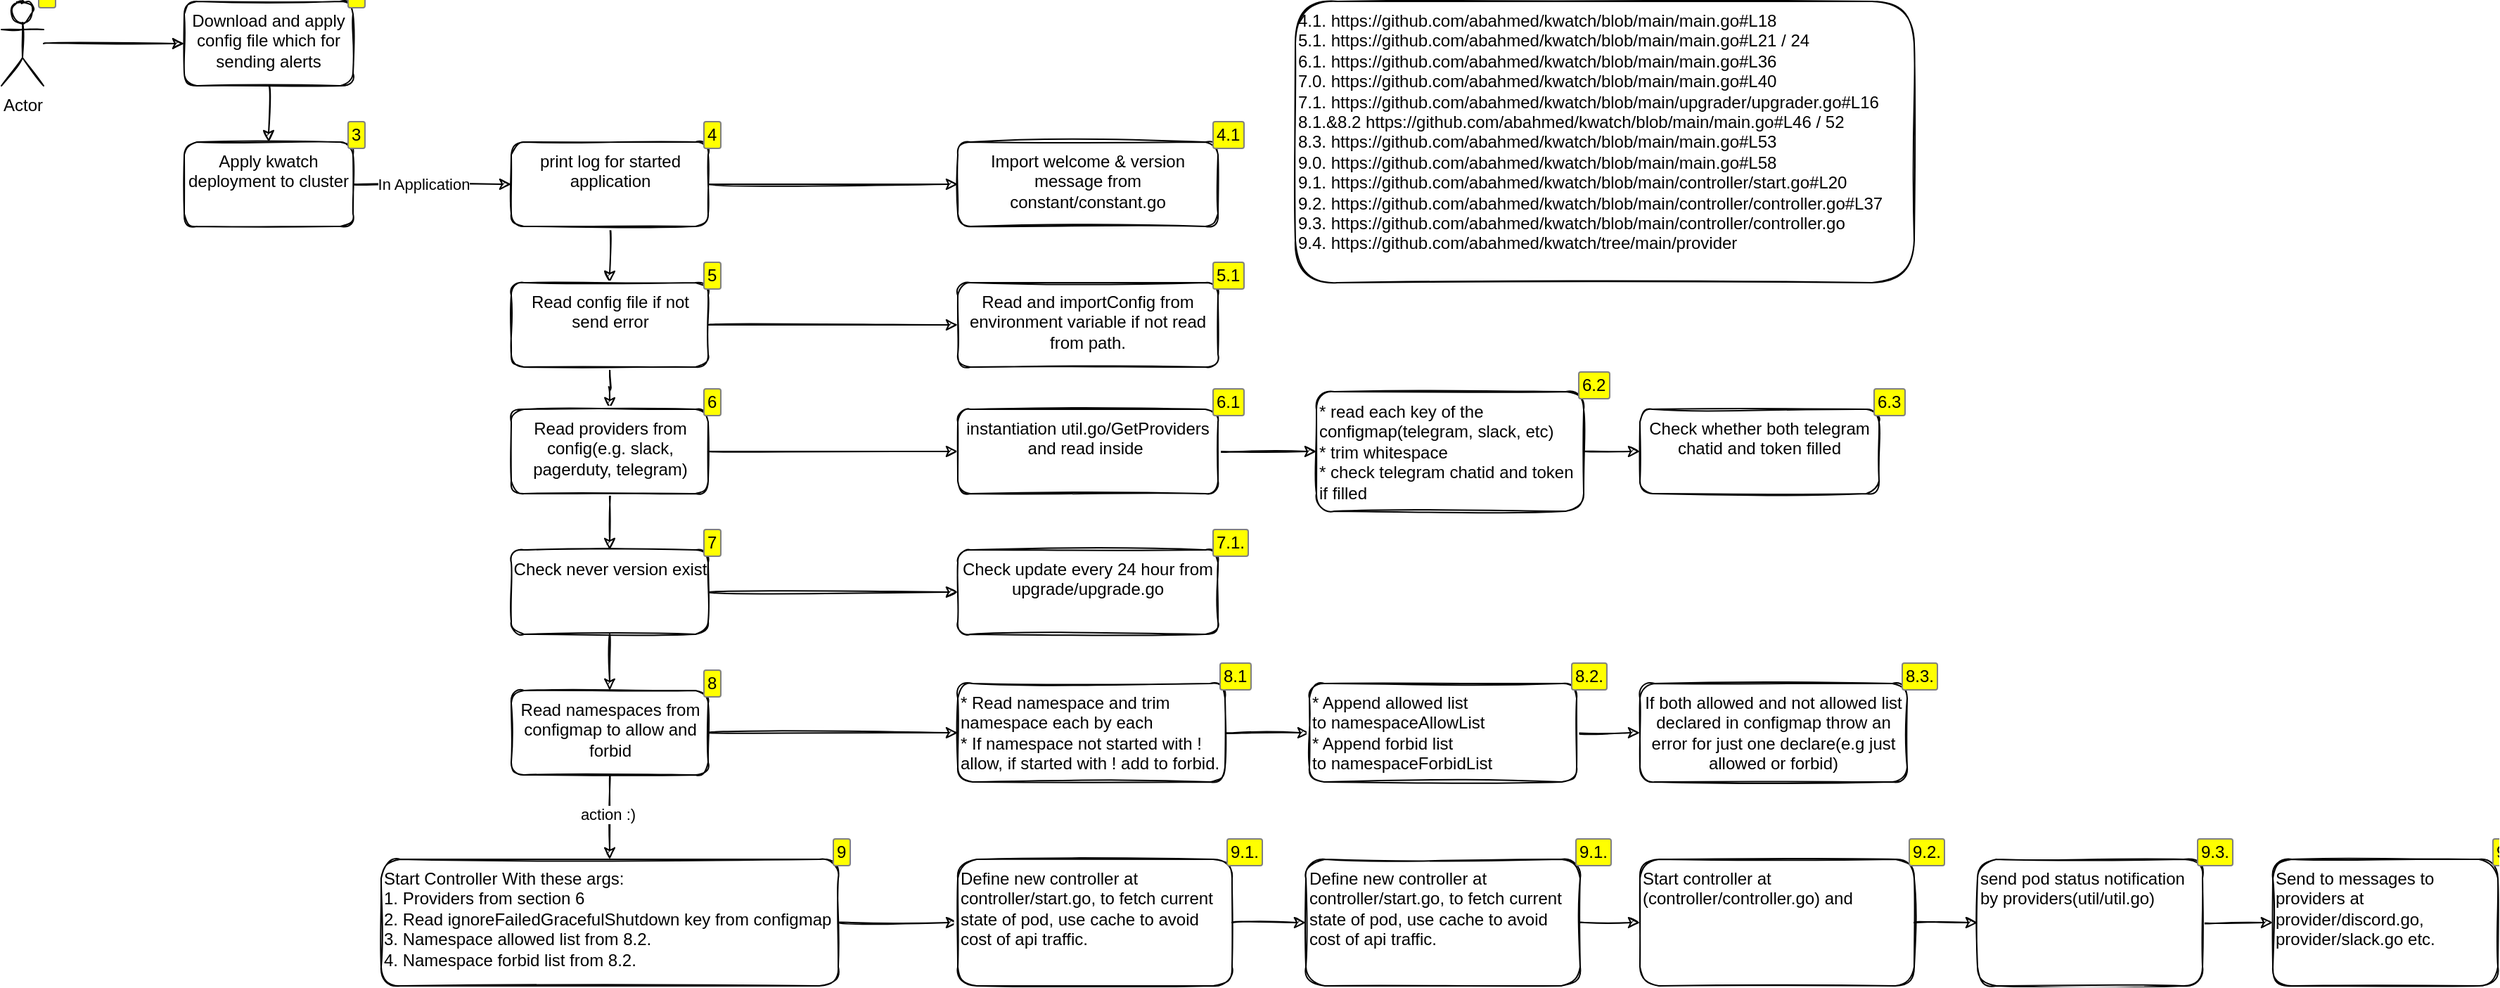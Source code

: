 <mxfile version="17.2.4" type="device"><diagram id="rtxyD3SvBm9xkl8LxCXG" name="kwatch"><mxGraphModel dx="1092" dy="965" grid="1" gridSize="10" guides="1" tooltips="1" connect="1" arrows="1" fold="1" page="1" pageScale="1" pageWidth="1100" pageHeight="850" background="none" math="0" shadow="0"><root><mxCell id="0"/><mxCell id="1" parent="0"/><mxCell id="a-D08xEqYMZtWzxCXRkJ-1" value="" style="edgeStyle=orthogonalEdgeStyle;rounded=1;orthogonalLoop=1;jettySize=auto;html=1;sketch=1;curved=1;" parent="1" source="a-D08xEqYMZtWzxCXRkJ-2" target="a-D08xEqYMZtWzxCXRkJ-4" edge="1"><mxGeometry relative="1" as="geometry"/></mxCell><mxCell id="a-D08xEqYMZtWzxCXRkJ-2" value="Actor" style="shape=umlActor;verticalLabelPosition=bottom;verticalAlign=top;html=1;outlineConnect=0;enumerate=1;sketch=1;rounded=1;" parent="1" vertex="1"><mxGeometry x="30" y="40" width="30" height="60" as="geometry"/></mxCell><mxCell id="a-D08xEqYMZtWzxCXRkJ-3" value="" style="edgeStyle=orthogonalEdgeStyle;rounded=1;orthogonalLoop=1;jettySize=auto;html=1;sketch=1;curved=1;" parent="1" source="a-D08xEqYMZtWzxCXRkJ-4" target="a-D08xEqYMZtWzxCXRkJ-7" edge="1"><mxGeometry relative="1" as="geometry"/></mxCell><mxCell id="a-D08xEqYMZtWzxCXRkJ-4" value="Download and apply config file which for sending alerts" style="whiteSpace=wrap;html=1;verticalAlign=top;enumerate=1;sketch=1;rounded=1;" parent="1" vertex="1"><mxGeometry x="160" y="40" width="120" height="60" as="geometry"/></mxCell><mxCell id="a-D08xEqYMZtWzxCXRkJ-5" value="" style="edgeStyle=orthogonalEdgeStyle;rounded=1;orthogonalLoop=1;jettySize=auto;html=1;sketch=1;curved=1;" parent="1" source="a-D08xEqYMZtWzxCXRkJ-7" target="a-D08xEqYMZtWzxCXRkJ-10" edge="1"><mxGeometry relative="1" as="geometry"/></mxCell><object label="In Application" placeholders="1" tooltip="asdasd" id="a-D08xEqYMZtWzxCXRkJ-6"><mxCell style="edgeLabel;html=1;align=center;verticalAlign=middle;resizable=0;points=[];labelBorderColor=none;enumerate=0;enumerateValue=6;comic=0;jiggle=5;sketch=1;rounded=1;" parent="a-D08xEqYMZtWzxCXRkJ-5" vertex="1" connectable="0"><mxGeometry x="-0.118" relative="1" as="geometry"><mxPoint as="offset"/></mxGeometry></mxCell></object><mxCell id="a-D08xEqYMZtWzxCXRkJ-7" value="Apply kwatch deployment to cluster" style="whiteSpace=wrap;html=1;verticalAlign=top;enumerate=1;sketch=1;rounded=1;" parent="1" vertex="1"><mxGeometry x="160" y="140" width="120" height="60" as="geometry"/></mxCell><mxCell id="a-D08xEqYMZtWzxCXRkJ-8" value="" style="edgeStyle=orthogonalEdgeStyle;rounded=1;orthogonalLoop=1;jettySize=auto;html=1;sketch=1;curved=1;" parent="1" source="a-D08xEqYMZtWzxCXRkJ-10" target="a-D08xEqYMZtWzxCXRkJ-13" edge="1"><mxGeometry relative="1" as="geometry"/></mxCell><mxCell id="a-D08xEqYMZtWzxCXRkJ-9" value="" style="edgeStyle=orthogonalEdgeStyle;rounded=1;orthogonalLoop=1;jettySize=auto;html=1;sketch=1;curved=1;" parent="1" source="a-D08xEqYMZtWzxCXRkJ-10" target="a-D08xEqYMZtWzxCXRkJ-23" edge="1"><mxGeometry relative="1" as="geometry"/></mxCell><mxCell id="a-D08xEqYMZtWzxCXRkJ-10" value="print log for started application" style="whiteSpace=wrap;html=1;verticalAlign=top;treeMoving=1;enumerate=1;sketch=1;rounded=1;" parent="1" vertex="1"><mxGeometry x="392.5" y="140" width="140" height="60" as="geometry"/></mxCell><mxCell id="a-D08xEqYMZtWzxCXRkJ-11" value="" style="edgeStyle=orthogonalEdgeStyle;rounded=1;orthogonalLoop=1;jettySize=auto;html=1;sketch=1;curved=1;" parent="1" source="a-D08xEqYMZtWzxCXRkJ-13" target="a-D08xEqYMZtWzxCXRkJ-16" edge="1"><mxGeometry relative="1" as="geometry"/></mxCell><mxCell id="a-D08xEqYMZtWzxCXRkJ-12" value="" style="edgeStyle=orthogonalEdgeStyle;rounded=1;orthogonalLoop=1;jettySize=auto;html=1;sketch=1;curved=1;" parent="1" source="a-D08xEqYMZtWzxCXRkJ-13" target="a-D08xEqYMZtWzxCXRkJ-22" edge="1"><mxGeometry relative="1" as="geometry"/></mxCell><mxCell id="a-D08xEqYMZtWzxCXRkJ-13" value="Read config file if not send error" style="whiteSpace=wrap;html=1;verticalAlign=top;treeMoving=1;enumerate=1;sketch=1;rounded=1;" parent="1" vertex="1"><mxGeometry x="392.5" y="240" width="140" height="60" as="geometry"/></mxCell><mxCell id="a-D08xEqYMZtWzxCXRkJ-14" value="" style="edgeStyle=orthogonalEdgeStyle;rounded=1;orthogonalLoop=1;jettySize=auto;html=1;sketch=1;curved=1;" parent="1" source="a-D08xEqYMZtWzxCXRkJ-16" target="a-D08xEqYMZtWzxCXRkJ-19" edge="1"><mxGeometry relative="1" as="geometry"/></mxCell><mxCell id="a-D08xEqYMZtWzxCXRkJ-15" value="" style="edgeStyle=orthogonalEdgeStyle;rounded=1;orthogonalLoop=1;jettySize=auto;html=1;sketch=1;curved=1;" parent="1" source="a-D08xEqYMZtWzxCXRkJ-16" target="a-D08xEqYMZtWzxCXRkJ-21" edge="1"><mxGeometry relative="1" as="geometry"/></mxCell><mxCell id="a-D08xEqYMZtWzxCXRkJ-16" value="Read providers from config(e.g. slack, pagerduty, telegram)" style="whiteSpace=wrap;html=1;verticalAlign=top;treeMoving=1;enumerate=1;sketch=1;rounded=1;" parent="1" vertex="1"><mxGeometry x="392.5" y="330" width="140" height="60" as="geometry"/></mxCell><mxCell id="a-D08xEqYMZtWzxCXRkJ-17" value="" style="edgeStyle=orthogonalEdgeStyle;rounded=1;orthogonalLoop=1;jettySize=auto;html=1;sketch=1;curved=1;" parent="1" source="a-D08xEqYMZtWzxCXRkJ-19" target="a-D08xEqYMZtWzxCXRkJ-28" edge="1"><mxGeometry relative="1" as="geometry"/></mxCell><mxCell id="a-D08xEqYMZtWzxCXRkJ-18" value="" style="edgeStyle=orthogonalEdgeStyle;rounded=1;orthogonalLoop=1;jettySize=auto;html=1;sketch=1;curved=1;" parent="1" source="a-D08xEqYMZtWzxCXRkJ-19" target="a-D08xEqYMZtWzxCXRkJ-32" edge="1"><mxGeometry relative="1" as="geometry"/></mxCell><mxCell id="a-D08xEqYMZtWzxCXRkJ-19" value="Check never version exist" style="whiteSpace=wrap;html=1;verticalAlign=top;treeMoving=1;enumerate=1;sketch=1;rounded=1;" parent="1" vertex="1"><mxGeometry x="392.5" y="430" width="140" height="60" as="geometry"/></mxCell><mxCell id="a-D08xEqYMZtWzxCXRkJ-20" value="" style="edgeStyle=orthogonalEdgeStyle;rounded=1;orthogonalLoop=1;jettySize=auto;html=1;sketch=1;curved=1;" parent="1" source="a-D08xEqYMZtWzxCXRkJ-21" target="a-D08xEqYMZtWzxCXRkJ-26" edge="1"><mxGeometry relative="1" as="geometry"/></mxCell><mxCell id="a-D08xEqYMZtWzxCXRkJ-21" value="instantiation util.go/GetProviders and read inside&amp;nbsp;" style="whiteSpace=wrap;html=1;verticalAlign=top;treeMoving=1;enumerate=1;enumerateValue=6.1;sketch=1;rounded=1;" parent="1" vertex="1"><mxGeometry x="710" y="330" width="185" height="60" as="geometry"/></mxCell><mxCell id="a-D08xEqYMZtWzxCXRkJ-22" value="Read and importConfig from environment variable if not read from path." style="whiteSpace=wrap;html=1;verticalAlign=top;treeMoving=1;enumerate=1;enumerateValue=5.1;sketch=1;rounded=1;" parent="1" vertex="1"><mxGeometry x="710" y="240" width="185" height="60" as="geometry"/></mxCell><mxCell id="a-D08xEqYMZtWzxCXRkJ-23" value="Import welcome &amp;amp; version message from constant/constant.go" style="whiteSpace=wrap;html=1;verticalAlign=top;treeMoving=1;enumerate=1;enumerateValue=4.1;noLabel=0;fixDash=0;autosize=0;container=0;dropTarget=0;metaEdit=0;backgroundOutline=0;treeFolding=0;sketch=1;rounded=1;" parent="1" vertex="1"><mxGeometry x="710" y="140" width="185" height="60" as="geometry"><mxRectangle x="590" y="140" width="310" height="20" as="alternateBounds"/></mxGeometry></mxCell><mxCell id="a-D08xEqYMZtWzxCXRkJ-25" value="" style="edgeStyle=orthogonalEdgeStyle;rounded=1;orthogonalLoop=1;jettySize=auto;html=1;sketch=1;curved=1;" parent="1" source="a-D08xEqYMZtWzxCXRkJ-26" target="a-D08xEqYMZtWzxCXRkJ-27" edge="1"><mxGeometry relative="1" as="geometry"/></mxCell><mxCell id="a-D08xEqYMZtWzxCXRkJ-26" value="* read each key of the configmap(telegram, slack, etc)&lt;br&gt;* trim whitespace&amp;nbsp;&lt;br&gt;* check telegram chatid and token if filled&amp;nbsp;" style="whiteSpace=wrap;html=1;verticalAlign=top;treeMoving=1;enumerate=1;enumerateValue=6.2;align=left;sketch=1;rounded=1;" parent="1" vertex="1"><mxGeometry x="965" y="317.5" width="190" height="85" as="geometry"/></mxCell><mxCell id="a-D08xEqYMZtWzxCXRkJ-27" value="Check whether both telegram chatid and token filled" style="whiteSpace=wrap;html=1;verticalAlign=top;treeMoving=1;enumerate=1;enumerateValue=6.3;sketch=1;rounded=1;" parent="1" vertex="1"><mxGeometry x="1195" y="330" width="170" height="60" as="geometry"/></mxCell><mxCell id="a-D08xEqYMZtWzxCXRkJ-28" value="Check update every 24 hour from upgrade/upgrade.go" style="whiteSpace=wrap;html=1;verticalAlign=top;treeMoving=1;enumerate=1;enumerateValue=7.1.;sketch=1;rounded=1;" parent="1" vertex="1"><mxGeometry x="710" y="430" width="185" height="60" as="geometry"/></mxCell><mxCell id="a-D08xEqYMZtWzxCXRkJ-29" value="" style="edgeStyle=orthogonalEdgeStyle;rounded=1;orthogonalLoop=1;jettySize=auto;html=1;sketch=1;curved=1;" parent="1" source="a-D08xEqYMZtWzxCXRkJ-32" target="a-D08xEqYMZtWzxCXRkJ-34" edge="1"><mxGeometry relative="1" as="geometry"/></mxCell><mxCell id="a-D08xEqYMZtWzxCXRkJ-30" value="" style="edgeStyle=orthogonalEdgeStyle;rounded=1;orthogonalLoop=1;jettySize=auto;html=1;sketch=1;curved=1;" parent="1" source="a-D08xEqYMZtWzxCXRkJ-32" target="a-D08xEqYMZtWzxCXRkJ-39" edge="1"><mxGeometry relative="1" as="geometry"/></mxCell><mxCell id="a-D08xEqYMZtWzxCXRkJ-31" value="action :)" style="edgeLabel;html=1;align=center;verticalAlign=middle;resizable=0;points=[];sketch=1;rounded=1;" parent="a-D08xEqYMZtWzxCXRkJ-30" vertex="1" connectable="0"><mxGeometry x="-0.059" y="-2" relative="1" as="geometry"><mxPoint as="offset"/></mxGeometry></mxCell><mxCell id="a-D08xEqYMZtWzxCXRkJ-32" value="Read namespaces from configmap to allow and forbid" style="whiteSpace=wrap;html=1;verticalAlign=top;treeMoving=1;enumerate=1;sketch=1;rounded=1;" parent="1" vertex="1"><mxGeometry x="392.5" y="530" width="140" height="60" as="geometry"/></mxCell><mxCell id="a-D08xEqYMZtWzxCXRkJ-33" value="" style="edgeStyle=orthogonalEdgeStyle;rounded=1;orthogonalLoop=1;jettySize=auto;html=1;sketch=1;curved=1;" parent="1" source="a-D08xEqYMZtWzxCXRkJ-34" target="a-D08xEqYMZtWzxCXRkJ-36" edge="1"><mxGeometry relative="1" as="geometry"/></mxCell><mxCell id="a-D08xEqYMZtWzxCXRkJ-34" value="* Read namespace and trim namespace each by each&lt;br&gt;* If namespace not started with ! allow, if started with ! add to forbid.&amp;nbsp;" style="whiteSpace=wrap;html=1;verticalAlign=top;treeMoving=1;enumerate=1;enumerateValue=8.1;align=left;sketch=1;rounded=1;" parent="1" vertex="1"><mxGeometry x="710" y="525" width="190" height="70" as="geometry"/></mxCell><mxCell id="a-D08xEqYMZtWzxCXRkJ-35" value="" style="edgeStyle=orthogonalEdgeStyle;rounded=1;orthogonalLoop=1;jettySize=auto;html=1;sketch=1;curved=1;" parent="1" source="a-D08xEqYMZtWzxCXRkJ-36" target="a-D08xEqYMZtWzxCXRkJ-37" edge="1"><mxGeometry relative="1" as="geometry"/></mxCell><mxCell id="a-D08xEqYMZtWzxCXRkJ-36" value="* Append allowed list to&amp;nbsp;namespaceAllowList&lt;br&gt;* Append forbid list to&amp;nbsp;namespaceForbidList" style="whiteSpace=wrap;html=1;verticalAlign=top;treeMoving=1;enumerate=1;enumerateValue=8.2.;align=left;sketch=1;rounded=1;" parent="1" vertex="1"><mxGeometry x="960" y="525" width="190" height="70" as="geometry"/></mxCell><mxCell id="a-D08xEqYMZtWzxCXRkJ-37" value="If both allowed and not allowed list declared in configmap throw an error for just one declare(e.g just allowed or forbid)" style="whiteSpace=wrap;html=1;verticalAlign=top;treeMoving=1;enumerate=1;enumerateValue=8.3.;sketch=1;rounded=1;" parent="1" vertex="1"><mxGeometry x="1195" y="525" width="190" height="70" as="geometry"/></mxCell><mxCell id="a-D08xEqYMZtWzxCXRkJ-38" value="" style="edgeStyle=orthogonalEdgeStyle;rounded=1;orthogonalLoop=1;jettySize=auto;html=1;exitX=1;exitY=0.5;exitDx=0;exitDy=0;sketch=1;curved=1;" parent="1" source="a-D08xEqYMZtWzxCXRkJ-39" target="a-D08xEqYMZtWzxCXRkJ-41" edge="1"><mxGeometry relative="1" as="geometry"><mxPoint x="742.5" y="695" as="sourcePoint"/></mxGeometry></mxCell><mxCell id="a-D08xEqYMZtWzxCXRkJ-39" value="Start Controller With these args:&amp;nbsp;&lt;br&gt;1. Providers from section 6&lt;br&gt;2. Read&amp;nbsp;ignoreFailedGracefulShutdown key from configmap&lt;br&gt;3. Namespace allowed list from 8.2.&lt;br&gt;4. Namespace forbid list from 8.2." style="whiteSpace=wrap;html=1;verticalAlign=top;treeMoving=1;enumerate=1;align=left;sketch=1;rounded=1;" parent="1" vertex="1"><mxGeometry x="300" y="650" width="325" height="90" as="geometry"/></mxCell><mxCell id="a-D08xEqYMZtWzxCXRkJ-40" value="" style="edgeStyle=orthogonalEdgeStyle;rounded=1;orthogonalLoop=1;jettySize=auto;html=1;sketch=1;curved=1;" parent="1" source="a-D08xEqYMZtWzxCXRkJ-41" target="a-D08xEqYMZtWzxCXRkJ-43" edge="1"><mxGeometry relative="1" as="geometry"/></mxCell><mxCell id="a-D08xEqYMZtWzxCXRkJ-41" value="Define new controller at controller/start.go, to fetch current state of pod, use cache to avoid cost of api traffic.&amp;nbsp;" style="whiteSpace=wrap;html=1;verticalAlign=top;treeMoving=1;enumerate=1;align=left;enumerateValue=9.1.;sketch=1;rounded=1;" parent="1" vertex="1"><mxGeometry x="710" y="650" width="195" height="90" as="geometry"/></mxCell><mxCell id="a-D08xEqYMZtWzxCXRkJ-42" value="" style="edgeStyle=orthogonalEdgeStyle;rounded=1;orthogonalLoop=1;jettySize=auto;html=1;sketch=1;curved=1;" parent="1" source="a-D08xEqYMZtWzxCXRkJ-43" target="a-D08xEqYMZtWzxCXRkJ-45" edge="1"><mxGeometry relative="1" as="geometry"/></mxCell><mxCell id="a-D08xEqYMZtWzxCXRkJ-43" value="Define new controller at controller/start.go, to fetch current state of pod, use cache to avoid cost of api traffic.&amp;nbsp;" style="whiteSpace=wrap;html=1;verticalAlign=top;treeMoving=1;enumerate=1;align=left;enumerateValue=9.1.;sketch=1;rounded=1;" parent="1" vertex="1"><mxGeometry x="957.5" y="650" width="195" height="90" as="geometry"/></mxCell><mxCell id="a-D08xEqYMZtWzxCXRkJ-44" value="" style="edgeStyle=orthogonalEdgeStyle;rounded=1;orthogonalLoop=1;jettySize=auto;html=1;sketch=1;curved=1;" parent="1" source="a-D08xEqYMZtWzxCXRkJ-45" target="a-D08xEqYMZtWzxCXRkJ-47" edge="1"><mxGeometry relative="1" as="geometry"/></mxCell><mxCell id="a-D08xEqYMZtWzxCXRkJ-45" value="Start controller at (controller/controller.go) and&amp;nbsp;" style="whiteSpace=wrap;html=1;verticalAlign=top;treeMoving=1;enumerate=1;align=left;enumerateValue=9.2.;sketch=1;rounded=1;" parent="1" vertex="1"><mxGeometry x="1195" y="650" width="195" height="90" as="geometry"/></mxCell><mxCell id="a-D08xEqYMZtWzxCXRkJ-46" value="" style="edgeStyle=orthogonalEdgeStyle;rounded=1;orthogonalLoop=1;jettySize=auto;html=1;sketch=1;curved=1;" parent="1" source="a-D08xEqYMZtWzxCXRkJ-47" target="a-D08xEqYMZtWzxCXRkJ-48" edge="1"><mxGeometry relative="1" as="geometry"/></mxCell><mxCell id="a-D08xEqYMZtWzxCXRkJ-47" value="send pod status notification&amp;nbsp; by providers(util/util.go)" style="whiteSpace=wrap;html=1;verticalAlign=top;treeMoving=1;enumerate=1;align=left;enumerateValue=9.3.;sketch=1;rounded=1;" parent="1" vertex="1"><mxGeometry x="1435" y="650" width="160" height="90" as="geometry"/></mxCell><mxCell id="a-D08xEqYMZtWzxCXRkJ-48" value="Send to messages to providers at provider/discord.go, provider/slack.go etc." style="whiteSpace=wrap;html=1;verticalAlign=top;treeMoving=1;enumerate=1;align=left;enumerateValue=9.4.;noLabel=0;fixDash=0;autosize=0;sketch=1;rounded=1;" parent="1" vertex="1"><mxGeometry x="1645" y="650" width="160" height="90" as="geometry"/></mxCell><mxCell id="jBEapBb2fH7lOS7xBEdg-2" value="4.1. https://github.com/abahmed/kwatch/blob/main/main.go#L18&lt;br&gt;5.1.&amp;nbsp;https://github.com/abahmed/kwatch/blob/main/main.go#L21 / 24&lt;br&gt;6.1. https://github.com/abahmed/kwatch/blob/main/main.go#L36&lt;br&gt;7.0.&amp;nbsp;https://github.com/abahmed/kwatch/blob/main/main.go#L40&lt;br&gt;7.1.&amp;nbsp;https://github.com/abahmed/kwatch/blob/main/upgrader/upgrader.go#L16&lt;br&gt;8.1.&amp;amp;8.2 https://github.com/abahmed/kwatch/blob/main/main.go#L46 / 52&lt;br&gt;8.3.&amp;nbsp;https://github.com/abahmed/kwatch/blob/main/main.go#L53&lt;br&gt;9.0.&amp;nbsp;https://github.com/abahmed/kwatch/blob/main/main.go#L58&lt;br&gt;9.1.&amp;nbsp;https://github.com/abahmed/kwatch/blob/main/controller/start.go#L20&lt;br&gt;9.2.&amp;nbsp;https://github.com/abahmed/kwatch/blob/main/controller/controller.go#L37&lt;br&gt;9.3.&amp;nbsp;https://github.com/abahmed/kwatch/blob/main/controller/controller.go&lt;br&gt;9.4.&amp;nbsp;https://github.com/abahmed/kwatch/tree/main/provider" style="whiteSpace=wrap;html=1;verticalAlign=top;treeMoving=1;enumerate=0;align=left;sketch=1;rounded=1;" vertex="1" parent="1"><mxGeometry x="950" y="40" width="440" height="200" as="geometry"/></mxCell></root></mxGraphModel></diagram></mxfile>